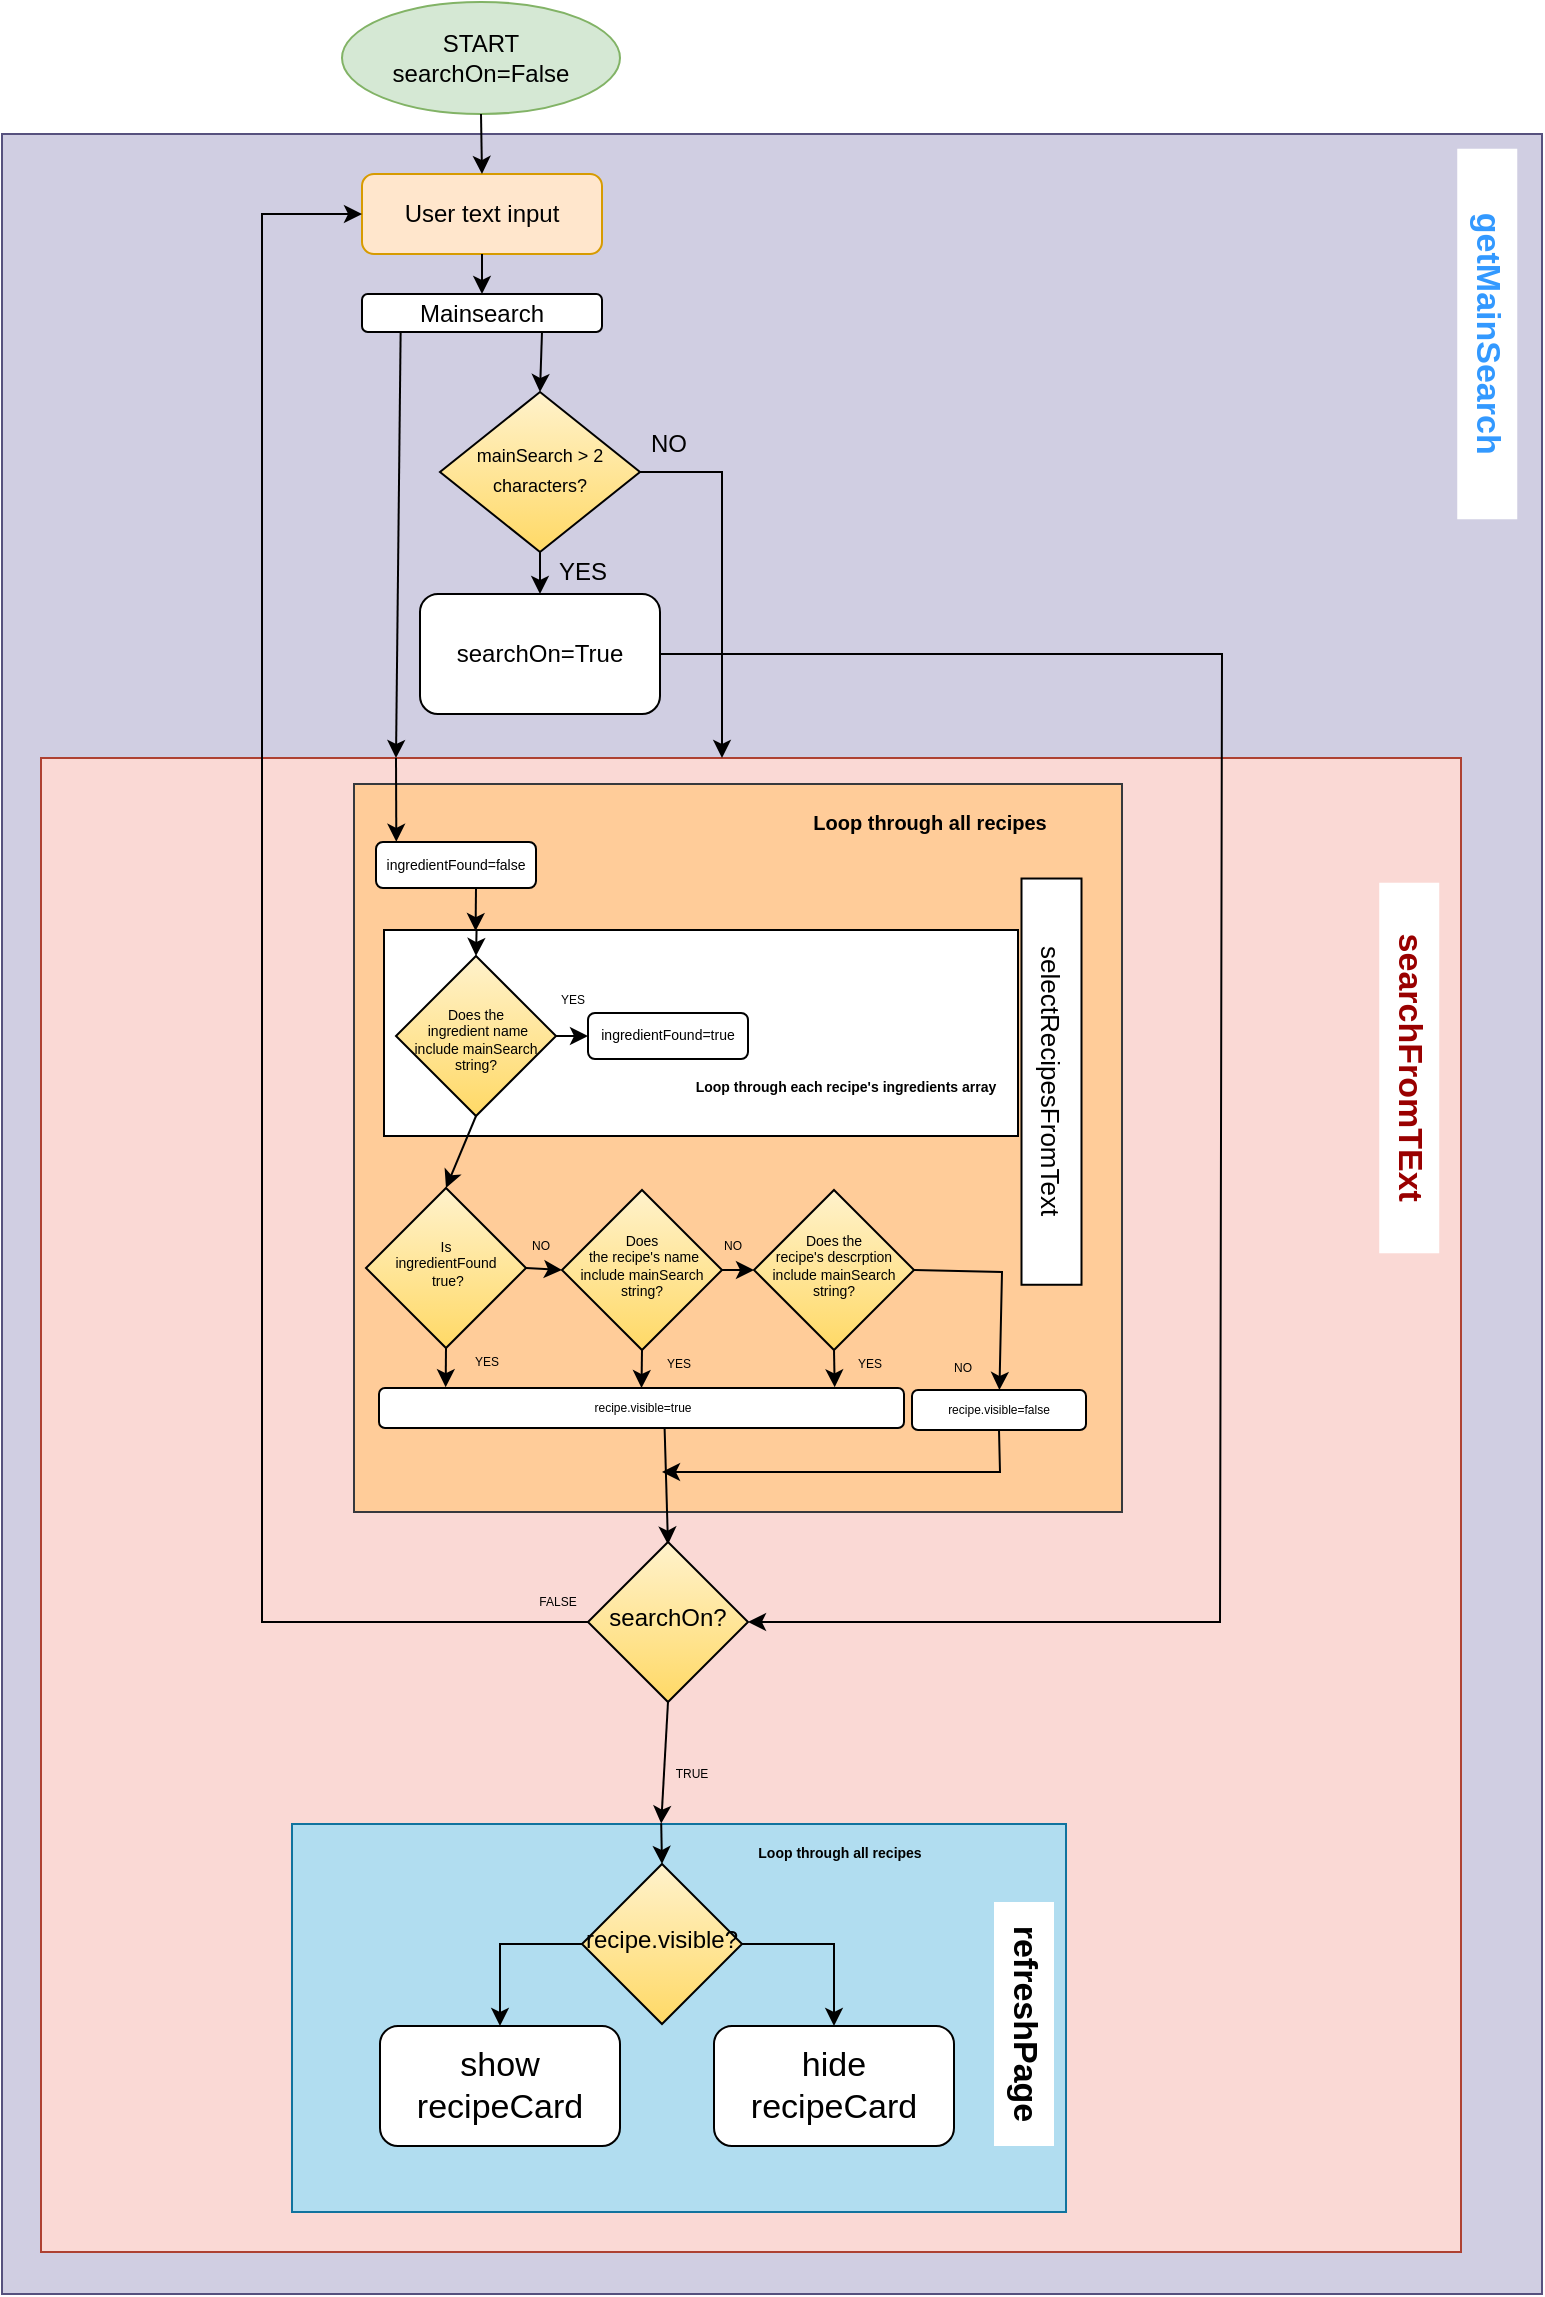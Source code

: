 <mxfile version="17.2.4" type="device"><diagram id="C5RBs43oDa-KdzZeNtuy" name="Page-1"><mxGraphModel dx="1185" dy="603" grid="1" gridSize="10" guides="1" tooltips="1" connect="1" arrows="1" fold="1" page="1" pageScale="1" pageWidth="827" pageHeight="1169" math="0" shadow="0"><root><mxCell id="WIyWlLk6GJQsqaUBKTNV-0"/><mxCell id="WIyWlLk6GJQsqaUBKTNV-1" parent="WIyWlLk6GJQsqaUBKTNV-0"/><mxCell id="2Is5bw93-9DEajLe8vTx-72" value="" style="rounded=0;whiteSpace=wrap;html=1;fontSize=17;strokeWidth=1;fillColor=#d0cee2;strokeColor=#56517e;" parent="WIyWlLk6GJQsqaUBKTNV-1" vertex="1"><mxGeometry x="30" y="70" width="770" height="1080" as="geometry"/></mxCell><mxCell id="2Is5bw93-9DEajLe8vTx-77" value="" style="rounded=0;whiteSpace=wrap;html=1;labelBackgroundColor=none;labelBorderColor=none;fontSize=17;strokeColor=#ae4132;strokeWidth=1;fillColor=#fad9d5;" parent="WIyWlLk6GJQsqaUBKTNV-1" vertex="1"><mxGeometry x="49.5" y="382" width="710" height="747" as="geometry"/></mxCell><mxCell id="WIyWlLk6GJQsqaUBKTNV-3" value="User text input" style="rounded=1;whiteSpace=wrap;html=1;fontSize=12;glass=0;strokeWidth=1;shadow=0;fillColor=#ffe6cc;strokeColor=#d79b00;" parent="WIyWlLk6GJQsqaUBKTNV-1" vertex="1"><mxGeometry x="210" y="90" width="120" height="40" as="geometry"/></mxCell><mxCell id="WIyWlLk6GJQsqaUBKTNV-6" value="&lt;font style=&quot;font-size: 9px&quot;&gt;mainSearch &amp;gt; 2 characters?&lt;/font&gt;" style="rhombus;whiteSpace=wrap;html=1;shadow=0;fontFamily=Helvetica;fontSize=12;align=center;strokeWidth=1;spacing=6;spacingTop=-4;fillColor=#fff2cc;strokeColor=#000000;gradientColor=#ffd966;" parent="WIyWlLk6GJQsqaUBKTNV-1" vertex="1"><mxGeometry x="249" y="199" width="100" height="80" as="geometry"/></mxCell><mxCell id="df6YkYUTpLcPIa-ro-Xw-1" value="&lt;div&gt;START&lt;/div&gt;&lt;div&gt;searchOn=False&lt;/div&gt;" style="ellipse;whiteSpace=wrap;html=1;fillColor=#d5e8d4;strokeColor=#82b366;" parent="WIyWlLk6GJQsqaUBKTNV-1" vertex="1"><mxGeometry x="200" y="4" width="139" height="56" as="geometry"/></mxCell><mxCell id="df6YkYUTpLcPIa-ro-Xw-10" value="" style="endArrow=classic;html=1;rounded=0;fontSize=9;endFill=1;exitX=0.161;exitY=0.993;exitDx=0;exitDy=0;exitPerimeter=0;entryX=0.25;entryY=0;entryDx=0;entryDy=0;" parent="WIyWlLk6GJQsqaUBKTNV-1" source="2Is5bw93-9DEajLe8vTx-0" target="2Is5bw93-9DEajLe8vTx-77" edge="1"><mxGeometry width="50" height="50" relative="1" as="geometry"><mxPoint x="239" y="409" as="sourcePoint"/><mxPoint x="232" y="419" as="targetPoint"/></mxGeometry></mxCell><mxCell id="2Is5bw93-9DEajLe8vTx-0" value="&lt;div&gt;Mainsearch&lt;/div&gt;" style="rounded=1;whiteSpace=wrap;html=1;" parent="WIyWlLk6GJQsqaUBKTNV-1" vertex="1"><mxGeometry x="210" y="150" width="120" height="19" as="geometry"/></mxCell><mxCell id="2Is5bw93-9DEajLe8vTx-1" value="" style="endArrow=classic;html=1;rounded=0;exitX=0.5;exitY=1;exitDx=0;exitDy=0;" parent="WIyWlLk6GJQsqaUBKTNV-1" source="WIyWlLk6GJQsqaUBKTNV-3" target="2Is5bw93-9DEajLe8vTx-0" edge="1"><mxGeometry width="50" height="50" relative="1" as="geometry"><mxPoint x="259" y="259" as="sourcePoint"/><mxPoint x="309" y="209" as="targetPoint"/></mxGeometry></mxCell><mxCell id="2Is5bw93-9DEajLe8vTx-2" value="" style="endArrow=classic;html=1;rounded=0;exitX=0.75;exitY=1;exitDx=0;exitDy=0;entryX=0.5;entryY=0;entryDx=0;entryDy=0;" parent="WIyWlLk6GJQsqaUBKTNV-1" source="2Is5bw93-9DEajLe8vTx-0" target="WIyWlLk6GJQsqaUBKTNV-6" edge="1"><mxGeometry width="50" height="50" relative="1" as="geometry"><mxPoint x="320.341" y="228" as="sourcePoint"/><mxPoint x="320.55" y="246.36" as="targetPoint"/></mxGeometry></mxCell><mxCell id="2Is5bw93-9DEajLe8vTx-3" value="" style="endArrow=classic;html=1;rounded=0;exitX=0.5;exitY=1;exitDx=0;exitDy=0;entryX=0.5;entryY=0;entryDx=0;entryDy=0;" parent="WIyWlLk6GJQsqaUBKTNV-1" source="WIyWlLk6GJQsqaUBKTNV-6" target="2Is5bw93-9DEajLe8vTx-7" edge="1"><mxGeometry width="50" height="50" relative="1" as="geometry"><mxPoint x="367" y="326" as="sourcePoint"/><mxPoint x="321" y="349" as="targetPoint"/></mxGeometry></mxCell><mxCell id="2Is5bw93-9DEajLe8vTx-4" value="YES" style="text;html=1;align=center;verticalAlign=middle;resizable=0;points=[];autosize=1;strokeColor=none;fillColor=none;" parent="WIyWlLk6GJQsqaUBKTNV-1" vertex="1"><mxGeometry x="300" y="279" width="40" height="20" as="geometry"/></mxCell><mxCell id="2Is5bw93-9DEajLe8vTx-7" value="&lt;div&gt;searchOn=True&lt;br&gt;&lt;/div&gt;" style="rounded=1;whiteSpace=wrap;html=1;" parent="WIyWlLk6GJQsqaUBKTNV-1" vertex="1"><mxGeometry x="239" y="300" width="120" height="60" as="geometry"/></mxCell><mxCell id="2Is5bw93-9DEajLe8vTx-10" value="NO" style="text;html=1;align=center;verticalAlign=middle;resizable=0;points=[];autosize=1;strokeColor=none;fillColor=none;" parent="WIyWlLk6GJQsqaUBKTNV-1" vertex="1"><mxGeometry x="348" y="215" width="30" height="20" as="geometry"/></mxCell><mxCell id="2Is5bw93-9DEajLe8vTx-11" value="" style="rounded=0;whiteSpace=wrap;html=1;fillColor=#ffcc99;strokeColor=#36393d;" parent="WIyWlLk6GJQsqaUBKTNV-1" vertex="1"><mxGeometry x="206" y="395" width="384" height="364" as="geometry"/></mxCell><mxCell id="2Is5bw93-9DEajLe8vTx-12" value="Loop through all recipes" style="text;html=1;strokeColor=none;fillColor=none;align=center;verticalAlign=middle;whiteSpace=wrap;rounded=0;strokeWidth=0;fontSize=10;fontStyle=1" parent="WIyWlLk6GJQsqaUBKTNV-1" vertex="1"><mxGeometry x="426" y="399" width="136" height="30" as="geometry"/></mxCell><mxCell id="2Is5bw93-9DEajLe8vTx-13" value="" style="rounded=0;whiteSpace=wrap;html=1;fontSize=7;strokeWidth=1;" parent="WIyWlLk6GJQsqaUBKTNV-1" vertex="1"><mxGeometry x="221" y="468" width="317" height="103" as="geometry"/></mxCell><mxCell id="2Is5bw93-9DEajLe8vTx-15" value="Loop through each recipe's ingredients array" style="text;html=1;strokeColor=none;fillColor=none;align=center;verticalAlign=middle;whiteSpace=wrap;rounded=0;strokeWidth=0;fontSize=7;fontStyle=1" parent="WIyWlLk6GJQsqaUBKTNV-1" vertex="1"><mxGeometry x="375" y="542" width="154" height="10" as="geometry"/></mxCell><mxCell id="2Is5bw93-9DEajLe8vTx-16" value="" style="endArrow=classic;html=1;rounded=0;fontSize=7;entryX=0.127;entryY=-0.005;entryDx=0;entryDy=0;entryPerimeter=0;exitX=0.25;exitY=0;exitDx=0;exitDy=0;" parent="WIyWlLk6GJQsqaUBKTNV-1" source="2Is5bw93-9DEajLe8vTx-77" target="2Is5bw93-9DEajLe8vTx-17" edge="1"><mxGeometry width="50" height="50" relative="1" as="geometry"><mxPoint x="232.04" y="480" as="sourcePoint"/><mxPoint x="235.2" y="499.58" as="targetPoint"/></mxGeometry></mxCell><mxCell id="2Is5bw93-9DEajLe8vTx-17" value="ingredientFound=false" style="rounded=1;whiteSpace=wrap;html=1;fontSize=7;strokeWidth=1;" parent="WIyWlLk6GJQsqaUBKTNV-1" vertex="1"><mxGeometry x="217" y="424" width="80" height="23" as="geometry"/></mxCell><mxCell id="2Is5bw93-9DEajLe8vTx-18" value="" style="endArrow=classic;html=1;rounded=0;fontSize=7;exitX=0.75;exitY=1;exitDx=0;exitDy=0;entryX=0.176;entryY=0.005;entryDx=0;entryDy=0;entryPerimeter=0;" parent="WIyWlLk6GJQsqaUBKTNV-1" edge="1"><mxGeometry width="50" height="50" relative="1" as="geometry"><mxPoint x="267" y="447.0" as="sourcePoint"/><mxPoint x="266.792" y="468.515" as="targetPoint"/></mxGeometry></mxCell><mxCell id="2Is5bw93-9DEajLe8vTx-19" value="" style="endArrow=classic;html=1;rounded=0;fontSize=7;entryX=0.5;entryY=0;entryDx=0;entryDy=0;exitX=0.146;exitY=0.001;exitDx=0;exitDy=0;exitPerimeter=0;" parent="WIyWlLk6GJQsqaUBKTNV-1" source="2Is5bw93-9DEajLe8vTx-13" target="2Is5bw93-9DEajLe8vTx-21" edge="1"><mxGeometry width="50" height="50" relative="1" as="geometry"><mxPoint x="283" y="537" as="sourcePoint"/><mxPoint x="283.12" y="553.885" as="targetPoint"/></mxGeometry></mxCell><mxCell id="2Is5bw93-9DEajLe8vTx-21" value="&lt;div style=&quot;font-size: 7px&quot;&gt;&lt;font style=&quot;font-size: 7px&quot;&gt;&lt;br&gt;&lt;/font&gt;&lt;/div&gt;&lt;div style=&quot;font-size: 7px&quot;&gt;&lt;font style=&quot;font-size: 7px&quot;&gt;Does the&lt;/font&gt;&lt;/div&gt;&lt;div style=&quot;font-size: 7px&quot;&gt;&lt;font style=&quot;font-size: 7px&quot;&gt;&amp;nbsp;ingredient name include mainSearch&lt;/font&gt;&lt;/div&gt;&lt;div style=&quot;font-size: 7px&quot;&gt;&lt;font style=&quot;font-size: 7px&quot;&gt;string?&lt;br&gt;&lt;/font&gt;&lt;/div&gt;" style="rhombus;whiteSpace=wrap;html=1;fontSize=12;strokeWidth=1;gradientColor=#ffd966;fillColor=#fff2cc;strokeColor=#000000;shadow=0;spacing=6;spacingTop=-4;" parent="WIyWlLk6GJQsqaUBKTNV-1" vertex="1"><mxGeometry x="227" y="481" width="80" height="80" as="geometry"/></mxCell><mxCell id="2Is5bw93-9DEajLe8vTx-22" value="ingredientFound=true" style="rounded=1;whiteSpace=wrap;html=1;fontSize=7;strokeWidth=1;" parent="WIyWlLk6GJQsqaUBKTNV-1" vertex="1"><mxGeometry x="323" y="509.5" width="80" height="23" as="geometry"/></mxCell><mxCell id="2Is5bw93-9DEajLe8vTx-23" value="" style="endArrow=classic;html=1;rounded=0;fontSize=6;entryX=0;entryY=0.5;entryDx=0;entryDy=0;exitX=1;exitY=0.5;exitDx=0;exitDy=0;" parent="WIyWlLk6GJQsqaUBKTNV-1" source="2Is5bw93-9DEajLe8vTx-21" target="2Is5bw93-9DEajLe8vTx-22" edge="1"><mxGeometry width="50" height="50" relative="1" as="geometry"><mxPoint x="279" y="640" as="sourcePoint"/><mxPoint x="329" y="590" as="targetPoint"/></mxGeometry></mxCell><mxCell id="2Is5bw93-9DEajLe8vTx-24" value="YES" style="text;html=1;strokeColor=none;fillColor=none;align=center;verticalAlign=middle;whiteSpace=wrap;rounded=0;fontSize=6;" parent="WIyWlLk6GJQsqaUBKTNV-1" vertex="1"><mxGeometry x="305" y="495.5" width="21" height="14" as="geometry"/></mxCell><mxCell id="2Is5bw93-9DEajLe8vTx-26" value="&lt;div style=&quot;font-size: 7px&quot;&gt;&lt;font style=&quot;font-size: 7px&quot;&gt;Is &lt;br&gt;&lt;/font&gt;&lt;/div&gt;&lt;div style=&quot;font-size: 7px&quot;&gt;&lt;font style=&quot;font-size: 7px&quot;&gt;ingredientFound&lt;/font&gt;&lt;/div&gt;&lt;div style=&quot;font-size: 7px&quot;&gt;&lt;font style=&quot;font-size: 7px&quot;&gt;&amp;nbsp;true?&lt;/font&gt;&lt;/div&gt;" style="rhombus;whiteSpace=wrap;html=1;fontSize=12;strokeWidth=1;fillColor=#fff2cc;strokeColor=#000000;shadow=0;spacing=6;spacingTop=-4;gradientColor=#ffd966;" parent="WIyWlLk6GJQsqaUBKTNV-1" vertex="1"><mxGeometry x="212" y="597" width="80" height="80" as="geometry"/></mxCell><mxCell id="2Is5bw93-9DEajLe8vTx-27" value="" style="endArrow=classic;html=1;rounded=0;fontSize=7;entryX=0.5;entryY=0;entryDx=0;entryDy=0;exitX=0.5;exitY=1;exitDx=0;exitDy=0;" parent="WIyWlLk6GJQsqaUBKTNV-1" source="2Is5bw93-9DEajLe8vTx-21" target="2Is5bw93-9DEajLe8vTx-26" edge="1"><mxGeometry width="50" height="50" relative="1" as="geometry"><mxPoint x="262.04" y="640" as="sourcePoint"/><mxPoint x="262.16" y="656.885" as="targetPoint"/></mxGeometry></mxCell><mxCell id="2Is5bw93-9DEajLe8vTx-28" value="&lt;div style=&quot;font-size: 7px&quot;&gt;&lt;font style=&quot;font-size: 7px&quot;&gt;Does&lt;/font&gt;&lt;/div&gt;&lt;div style=&quot;font-size: 7px&quot;&gt;&lt;font style=&quot;font-size: 7px&quot;&gt;&amp;nbsp;the recipe's name include mainSearch string?&lt;/font&gt;&lt;/div&gt;" style="rhombus;whiteSpace=wrap;html=1;fontSize=12;strokeWidth=1;fillColor=#fff2cc;strokeColor=#000000;shadow=0;spacing=6;spacingTop=-4;gradientColor=#ffd966;" parent="WIyWlLk6GJQsqaUBKTNV-1" vertex="1"><mxGeometry x="310" y="598" width="80" height="80" as="geometry"/></mxCell><mxCell id="2Is5bw93-9DEajLe8vTx-29" value="" style="endArrow=classic;html=1;rounded=0;fontSize=6;exitX=1;exitY=0.5;exitDx=0;exitDy=0;entryX=0;entryY=0.5;entryDx=0;entryDy=0;" parent="WIyWlLk6GJQsqaUBKTNV-1" source="2Is5bw93-9DEajLe8vTx-26" target="2Is5bw93-9DEajLe8vTx-28" edge="1"><mxGeometry width="50" height="50" relative="1" as="geometry"><mxPoint x="319" y="710" as="sourcePoint"/><mxPoint x="369" y="660" as="targetPoint"/></mxGeometry></mxCell><mxCell id="2Is5bw93-9DEajLe8vTx-30" value="YES" style="text;html=1;strokeColor=none;fillColor=none;align=center;verticalAlign=middle;whiteSpace=wrap;rounded=0;fontSize=6;" parent="WIyWlLk6GJQsqaUBKTNV-1" vertex="1"><mxGeometry x="261.5" y="677" width="21" height="14" as="geometry"/></mxCell><mxCell id="2Is5bw93-9DEajLe8vTx-31" value="NO" style="text;html=1;strokeColor=none;fillColor=none;align=center;verticalAlign=middle;whiteSpace=wrap;rounded=0;fontSize=6;" parent="WIyWlLk6GJQsqaUBKTNV-1" vertex="1"><mxGeometry x="289" y="619" width="21" height="14" as="geometry"/></mxCell><mxCell id="2Is5bw93-9DEajLe8vTx-32" value="" style="endArrow=classic;html=1;rounded=0;fontSize=7;entryX=0.127;entryY=-0.02;entryDx=0;entryDy=0;entryPerimeter=0;exitX=0.5;exitY=1;exitDx=0;exitDy=0;" parent="WIyWlLk6GJQsqaUBKTNV-1" source="2Is5bw93-9DEajLe8vTx-26" target="2Is5bw93-9DEajLe8vTx-41" edge="1"><mxGeometry width="50" height="50" relative="1" as="geometry"><mxPoint x="252" y="649" as="sourcePoint"/><mxPoint x="250.1" y="735.04" as="targetPoint"/></mxGeometry></mxCell><mxCell id="2Is5bw93-9DEajLe8vTx-33" value="" style="endArrow=classic;html=1;rounded=0;fontSize=7;entryX=0.5;entryY=0;entryDx=0;entryDy=0;exitX=0.5;exitY=1;exitDx=0;exitDy=0;" parent="WIyWlLk6GJQsqaUBKTNV-1" source="2Is5bw93-9DEajLe8vTx-28" target="2Is5bw93-9DEajLe8vTx-41" edge="1"><mxGeometry width="50" height="50" relative="1" as="geometry"><mxPoint x="357.04" y="736" as="sourcePoint"/><mxPoint x="357.16" y="752.885" as="targetPoint"/></mxGeometry></mxCell><mxCell id="2Is5bw93-9DEajLe8vTx-34" value="&lt;div style=&quot;font-size: 7px&quot;&gt;&lt;font style=&quot;font-size: 7px&quot;&gt;Does the &lt;br&gt;&lt;/font&gt;&lt;/div&gt;&lt;div style=&quot;font-size: 7px&quot;&gt;&lt;font style=&quot;font-size: 7px&quot;&gt;recipe's descrption include mainSearch string?&lt;/font&gt;&lt;/div&gt;" style="rhombus;whiteSpace=wrap;html=1;fontSize=12;strokeWidth=1;fillColor=#fff2cc;strokeColor=#000000;shadow=0;spacing=6;spacingTop=-4;gradientColor=#ffd966;" parent="WIyWlLk6GJQsqaUBKTNV-1" vertex="1"><mxGeometry x="406" y="598" width="80" height="80" as="geometry"/></mxCell><mxCell id="2Is5bw93-9DEajLe8vTx-36" value="" style="endArrow=classic;html=1;rounded=0;fontSize=6;exitX=1;exitY=0.5;exitDx=0;exitDy=0;entryX=0;entryY=0.5;entryDx=0;entryDy=0;" parent="WIyWlLk6GJQsqaUBKTNV-1" source="2Is5bw93-9DEajLe8vTx-28" target="2Is5bw93-9DEajLe8vTx-34" edge="1"><mxGeometry width="50" height="50" relative="1" as="geometry"><mxPoint x="397" y="696" as="sourcePoint"/><mxPoint x="412" y="696" as="targetPoint"/></mxGeometry></mxCell><mxCell id="2Is5bw93-9DEajLe8vTx-37" value="NO" style="text;html=1;strokeColor=none;fillColor=none;align=center;verticalAlign=middle;whiteSpace=wrap;rounded=0;fontSize=6;" parent="WIyWlLk6GJQsqaUBKTNV-1" vertex="1"><mxGeometry x="385" y="619" width="21" height="14" as="geometry"/></mxCell><mxCell id="2Is5bw93-9DEajLe8vTx-38" value="YES" style="text;html=1;strokeColor=none;fillColor=none;align=center;verticalAlign=middle;whiteSpace=wrap;rounded=0;fontSize=6;" parent="WIyWlLk6GJQsqaUBKTNV-1" vertex="1"><mxGeometry x="358" y="678" width="21" height="14" as="geometry"/></mxCell><mxCell id="2Is5bw93-9DEajLe8vTx-39" value="" style="endArrow=classic;html=1;rounded=0;fontSize=7;entryX=0.868;entryY=-0.017;entryDx=0;entryDy=0;entryPerimeter=0;exitX=0.5;exitY=1;exitDx=0;exitDy=0;" parent="WIyWlLk6GJQsqaUBKTNV-1" source="2Is5bw93-9DEajLe8vTx-34" target="2Is5bw93-9DEajLe8vTx-41" edge="1"><mxGeometry width="50" height="50" relative="1" as="geometry"><mxPoint x="452.04" y="736" as="sourcePoint"/><mxPoint x="452.16" y="752.885" as="targetPoint"/></mxGeometry></mxCell><mxCell id="2Is5bw93-9DEajLe8vTx-40" value="YES" style="text;html=1;strokeColor=none;fillColor=none;align=center;verticalAlign=middle;whiteSpace=wrap;rounded=0;fontSize=6;" parent="WIyWlLk6GJQsqaUBKTNV-1" vertex="1"><mxGeometry x="453.19" y="678" width="22" height="14" as="geometry"/></mxCell><mxCell id="2Is5bw93-9DEajLe8vTx-41" value="recipe.visible=true" style="rounded=1;whiteSpace=wrap;html=1;fontSize=6;strokeWidth=1;" parent="WIyWlLk6GJQsqaUBKTNV-1" vertex="1"><mxGeometry x="218.5" y="697" width="262.5" height="20" as="geometry"/></mxCell><mxCell id="2Is5bw93-9DEajLe8vTx-42" value="recipe.visible=false" style="rounded=1;whiteSpace=wrap;html=1;fontSize=6;strokeWidth=1;" parent="WIyWlLk6GJQsqaUBKTNV-1" vertex="1"><mxGeometry x="485" y="698" width="87" height="20" as="geometry"/></mxCell><mxCell id="2Is5bw93-9DEajLe8vTx-43" value="" style="endArrow=classic;html=1;rounded=0;fontSize=6;exitX=1;exitY=0.5;exitDx=0;exitDy=0;" parent="WIyWlLk6GJQsqaUBKTNV-1" source="2Is5bw93-9DEajLe8vTx-34" target="2Is5bw93-9DEajLe8vTx-42" edge="1"><mxGeometry width="50" height="50" relative="1" as="geometry"><mxPoint x="429" y="740" as="sourcePoint"/><mxPoint x="479" y="690" as="targetPoint"/><Array as="points"><mxPoint x="530" y="639"/></Array></mxGeometry></mxCell><mxCell id="2Is5bw93-9DEajLe8vTx-44" value="NO" style="text;html=1;strokeColor=none;fillColor=none;align=center;verticalAlign=middle;whiteSpace=wrap;rounded=0;fontSize=6;" parent="WIyWlLk6GJQsqaUBKTNV-1" vertex="1"><mxGeometry x="500" y="680" width="21" height="14" as="geometry"/></mxCell><mxCell id="2Is5bw93-9DEajLe8vTx-45" value="selectRecipesFromText" style="text;html=1;strokeColor=default;fillColor=#FFFFFF;align=center;verticalAlign=middle;whiteSpace=wrap;rounded=0;fontSize=13;fontStyle=0;rotation=90;strokeWidth=1;" parent="WIyWlLk6GJQsqaUBKTNV-1" vertex="1"><mxGeometry x="453.19" y="528.82" width="203.12" height="30" as="geometry"/></mxCell><mxCell id="2Is5bw93-9DEajLe8vTx-46" value="getMainSearch" style="text;html=1;align=center;verticalAlign=middle;whiteSpace=wrap;rounded=0;fontSize=17;fontStyle=1;rotation=90;fillColor=default;fontColor=#3399FF;labelBorderColor=none;labelBackgroundColor=none;" parent="WIyWlLk6GJQsqaUBKTNV-1" vertex="1"><mxGeometry x="680" y="155" width="185.25" height="30" as="geometry"/></mxCell><mxCell id="2Is5bw93-9DEajLe8vTx-48" value="" style="rounded=0;whiteSpace=wrap;html=1;fillColor=#b1ddf0;strokeColor=#10739e;" parent="WIyWlLk6GJQsqaUBKTNV-1" vertex="1"><mxGeometry x="175" y="915" width="387" height="194" as="geometry"/></mxCell><mxCell id="2Is5bw93-9DEajLe8vTx-49" value="Loop through all recipes" style="text;html=1;strokeColor=none;fillColor=none;align=center;verticalAlign=middle;whiteSpace=wrap;rounded=0;strokeWidth=0;fontSize=7;fontStyle=1" parent="WIyWlLk6GJQsqaUBKTNV-1" vertex="1"><mxGeometry x="381" y="915" width="136" height="30" as="geometry"/></mxCell><mxCell id="2Is5bw93-9DEajLe8vTx-50" value="" style="endArrow=classic;html=1;rounded=0;fontSize=17;exitX=0.544;exitY=1.002;exitDx=0;exitDy=0;exitPerimeter=0;entryX=0.5;entryY=0.016;entryDx=0;entryDy=0;entryPerimeter=0;" parent="WIyWlLk6GJQsqaUBKTNV-1" source="2Is5bw93-9DEajLe8vTx-41" target="2Is5bw93-9DEajLe8vTx-53" edge="1"><mxGeometry width="50" height="50" relative="1" as="geometry"><mxPoint x="357.725" y="773.4" as="sourcePoint"/><mxPoint x="359" y="809" as="targetPoint"/></mxGeometry></mxCell><mxCell id="2Is5bw93-9DEajLe8vTx-51" value="" style="endArrow=classic;html=1;rounded=0;fontSize=17;exitX=0.5;exitY=1;exitDx=0;exitDy=0;" parent="WIyWlLk6GJQsqaUBKTNV-1" source="2Is5bw93-9DEajLe8vTx-42" edge="1"><mxGeometry width="50" height="50" relative="1" as="geometry"><mxPoint x="532" y="773" as="sourcePoint"/><mxPoint x="360" y="739" as="targetPoint"/><Array as="points"><mxPoint x="529" y="739"/></Array></mxGeometry></mxCell><mxCell id="2Is5bw93-9DEajLe8vTx-52" value="refreshPage" style="text;html=1;strokeColor=none;fillColor=default;align=center;verticalAlign=middle;whiteSpace=wrap;rounded=0;fontSize=17;fontStyle=1;rotation=90;" parent="WIyWlLk6GJQsqaUBKTNV-1" vertex="1"><mxGeometry x="480" y="1000" width="122" height="30" as="geometry"/></mxCell><mxCell id="2Is5bw93-9DEajLe8vTx-53" value="searchOn?" style="rhombus;whiteSpace=wrap;html=1;fontSize=12;strokeWidth=1;fillColor=#fff2cc;strokeColor=#000000;shadow=0;spacing=6;spacingTop=-4;gradientColor=#ffd966;" parent="WIyWlLk6GJQsqaUBKTNV-1" vertex="1"><mxGeometry x="323" y="774" width="80" height="80" as="geometry"/></mxCell><mxCell id="2Is5bw93-9DEajLe8vTx-55" value="" style="endArrow=classic;html=1;rounded=0;fontSize=17;exitX=0.5;exitY=1;exitDx=0;exitDy=0;entryX=0.477;entryY=-0.001;entryDx=0;entryDy=0;entryPerimeter=0;" parent="WIyWlLk6GJQsqaUBKTNV-1" source="2Is5bw93-9DEajLe8vTx-53" target="2Is5bw93-9DEajLe8vTx-48" edge="1"><mxGeometry width="50" height="50" relative="1" as="geometry"><mxPoint x="358.725" y="882.4" as="sourcePoint"/><mxPoint x="360" y="912.28" as="targetPoint"/></mxGeometry></mxCell><mxCell id="2Is5bw93-9DEajLe8vTx-56" value="TRUE" style="text;html=1;strokeColor=none;fillColor=none;align=center;verticalAlign=middle;whiteSpace=wrap;rounded=0;fontSize=6;" parent="WIyWlLk6GJQsqaUBKTNV-1" vertex="1"><mxGeometry x="364" y="883" width="22" height="14" as="geometry"/></mxCell><mxCell id="2Is5bw93-9DEajLe8vTx-58" value="" style="endArrow=classic;html=1;rounded=0;fontSize=17;exitX=1;exitY=0.5;exitDx=0;exitDy=0;entryX=1;entryY=0.5;entryDx=0;entryDy=0;" parent="WIyWlLk6GJQsqaUBKTNV-1" source="2Is5bw93-9DEajLe8vTx-7" target="2Is5bw93-9DEajLe8vTx-53" edge="1"><mxGeometry width="50" height="50" relative="1" as="geometry"><mxPoint x="-71" y="649" as="sourcePoint"/><mxPoint x="-21" y="599" as="targetPoint"/><Array as="points"><mxPoint x="640" y="330"/><mxPoint x="639" y="814"/></Array></mxGeometry></mxCell><mxCell id="2Is5bw93-9DEajLe8vTx-60" value="" style="endArrow=classic;html=1;rounded=0;fontSize=17;exitX=0;exitY=0.5;exitDx=0;exitDy=0;entryX=0;entryY=0.5;entryDx=0;entryDy=0;" parent="WIyWlLk6GJQsqaUBKTNV-1" source="2Is5bw93-9DEajLe8vTx-53" target="WIyWlLk6GJQsqaUBKTNV-3" edge="1"><mxGeometry width="50" height="50" relative="1" as="geometry"><mxPoint x="339" y="709" as="sourcePoint"/><mxPoint x="389" y="659" as="targetPoint"/><Array as="points"><mxPoint x="160" y="814"/><mxPoint x="160" y="110"/></Array></mxGeometry></mxCell><mxCell id="2Is5bw93-9DEajLe8vTx-61" value="FALSE" style="text;html=1;strokeColor=none;fillColor=none;align=center;verticalAlign=middle;whiteSpace=wrap;rounded=0;fontSize=6;" parent="WIyWlLk6GJQsqaUBKTNV-1" vertex="1"><mxGeometry x="297" y="797" width="22" height="14" as="geometry"/></mxCell><mxCell id="2Is5bw93-9DEajLe8vTx-63" value="recipe.visible?" style="rhombus;whiteSpace=wrap;html=1;fontSize=12;strokeWidth=1;fillColor=#fff2cc;strokeColor=#000000;shadow=0;spacing=6;spacingTop=-4;gradientColor=#ffd966;" parent="WIyWlLk6GJQsqaUBKTNV-1" vertex="1"><mxGeometry x="320" y="935" width="80" height="80" as="geometry"/></mxCell><mxCell id="2Is5bw93-9DEajLe8vTx-64" value="" style="endArrow=classic;html=1;rounded=0;fontSize=17;entryX=0.5;entryY=0;entryDx=0;entryDy=0;exitX=0.477;exitY=-0.002;exitDx=0;exitDy=0;exitPerimeter=0;" parent="WIyWlLk6GJQsqaUBKTNV-1" source="2Is5bw93-9DEajLe8vTx-48" target="2Is5bw93-9DEajLe8vTx-63" edge="1"><mxGeometry width="50" height="50" relative="1" as="geometry"><mxPoint x="359" y="919" as="sourcePoint"/><mxPoint x="360" y="936" as="targetPoint"/></mxGeometry></mxCell><mxCell id="2Is5bw93-9DEajLe8vTx-65" value="show recipeCard" style="rounded=1;whiteSpace=wrap;html=1;fontSize=17;strokeWidth=1;" parent="WIyWlLk6GJQsqaUBKTNV-1" vertex="1"><mxGeometry x="219" y="1016" width="120" height="60" as="geometry"/></mxCell><mxCell id="2Is5bw93-9DEajLe8vTx-66" value="hide recipeCard" style="rounded=1;whiteSpace=wrap;html=1;fontSize=17;strokeWidth=1;" parent="WIyWlLk6GJQsqaUBKTNV-1" vertex="1"><mxGeometry x="386" y="1016" width="120" height="60" as="geometry"/></mxCell><mxCell id="2Is5bw93-9DEajLe8vTx-67" value="" style="endArrow=classic;html=1;rounded=0;fontSize=17;entryX=0.5;entryY=0;entryDx=0;entryDy=0;exitX=0;exitY=0.5;exitDx=0;exitDy=0;" parent="WIyWlLk6GJQsqaUBKTNV-1" source="2Is5bw93-9DEajLe8vTx-63" target="2Is5bw93-9DEajLe8vTx-65" edge="1"><mxGeometry width="50" height="50" relative="1" as="geometry"><mxPoint x="289" y="1069" as="sourcePoint"/><mxPoint x="339" y="1019" as="targetPoint"/><Array as="points"><mxPoint x="279" y="975"/></Array></mxGeometry></mxCell><mxCell id="2Is5bw93-9DEajLe8vTx-68" value="" style="endArrow=classic;html=1;rounded=0;fontSize=17;entryX=0.5;entryY=0;entryDx=0;entryDy=0;exitX=1;exitY=0.5;exitDx=0;exitDy=0;" parent="WIyWlLk6GJQsqaUBKTNV-1" source="2Is5bw93-9DEajLe8vTx-63" target="2Is5bw93-9DEajLe8vTx-66" edge="1"><mxGeometry width="50" height="50" relative="1" as="geometry"><mxPoint x="289" y="1069" as="sourcePoint"/><mxPoint x="339" y="1019" as="targetPoint"/><Array as="points"><mxPoint x="446" y="975"/></Array></mxGeometry></mxCell><mxCell id="2Is5bw93-9DEajLe8vTx-69" value="" style="endArrow=classic;html=1;rounded=0;fontSize=17;exitX=0.5;exitY=1;exitDx=0;exitDy=0;entryX=0.5;entryY=0;entryDx=0;entryDy=0;" parent="WIyWlLk6GJQsqaUBKTNV-1" source="df6YkYUTpLcPIa-ro-Xw-1" target="WIyWlLk6GJQsqaUBKTNV-3" edge="1"><mxGeometry width="50" height="50" relative="1" as="geometry"><mxPoint x="159" y="99" as="sourcePoint"/><mxPoint x="209" y="49" as="targetPoint"/></mxGeometry></mxCell><mxCell id="2Is5bw93-9DEajLe8vTx-78" value="searchFromTExt" style="text;html=1;align=center;verticalAlign=middle;whiteSpace=wrap;rounded=0;fontSize=17;fontStyle=1;rotation=90;fillColor=default;fontColor=#990000;labelBorderColor=none;labelBackgroundColor=none;" parent="WIyWlLk6GJQsqaUBKTNV-1" vertex="1"><mxGeometry x="641" y="522" width="185.25" height="30" as="geometry"/></mxCell><mxCell id="2Is5bw93-9DEajLe8vTx-79" value="" style="endArrow=classic;html=1;rounded=0;fontSize=13;fontColor=#990000;exitX=1;exitY=0.5;exitDx=0;exitDy=0;" parent="WIyWlLk6GJQsqaUBKTNV-1" source="WIyWlLk6GJQsqaUBKTNV-6" edge="1"><mxGeometry width="50" height="50" relative="1" as="geometry"><mxPoint x="354" y="241" as="sourcePoint"/><mxPoint x="390" y="382" as="targetPoint"/><Array as="points"><mxPoint x="390" y="239"/></Array></mxGeometry></mxCell></root></mxGraphModel></diagram></mxfile>